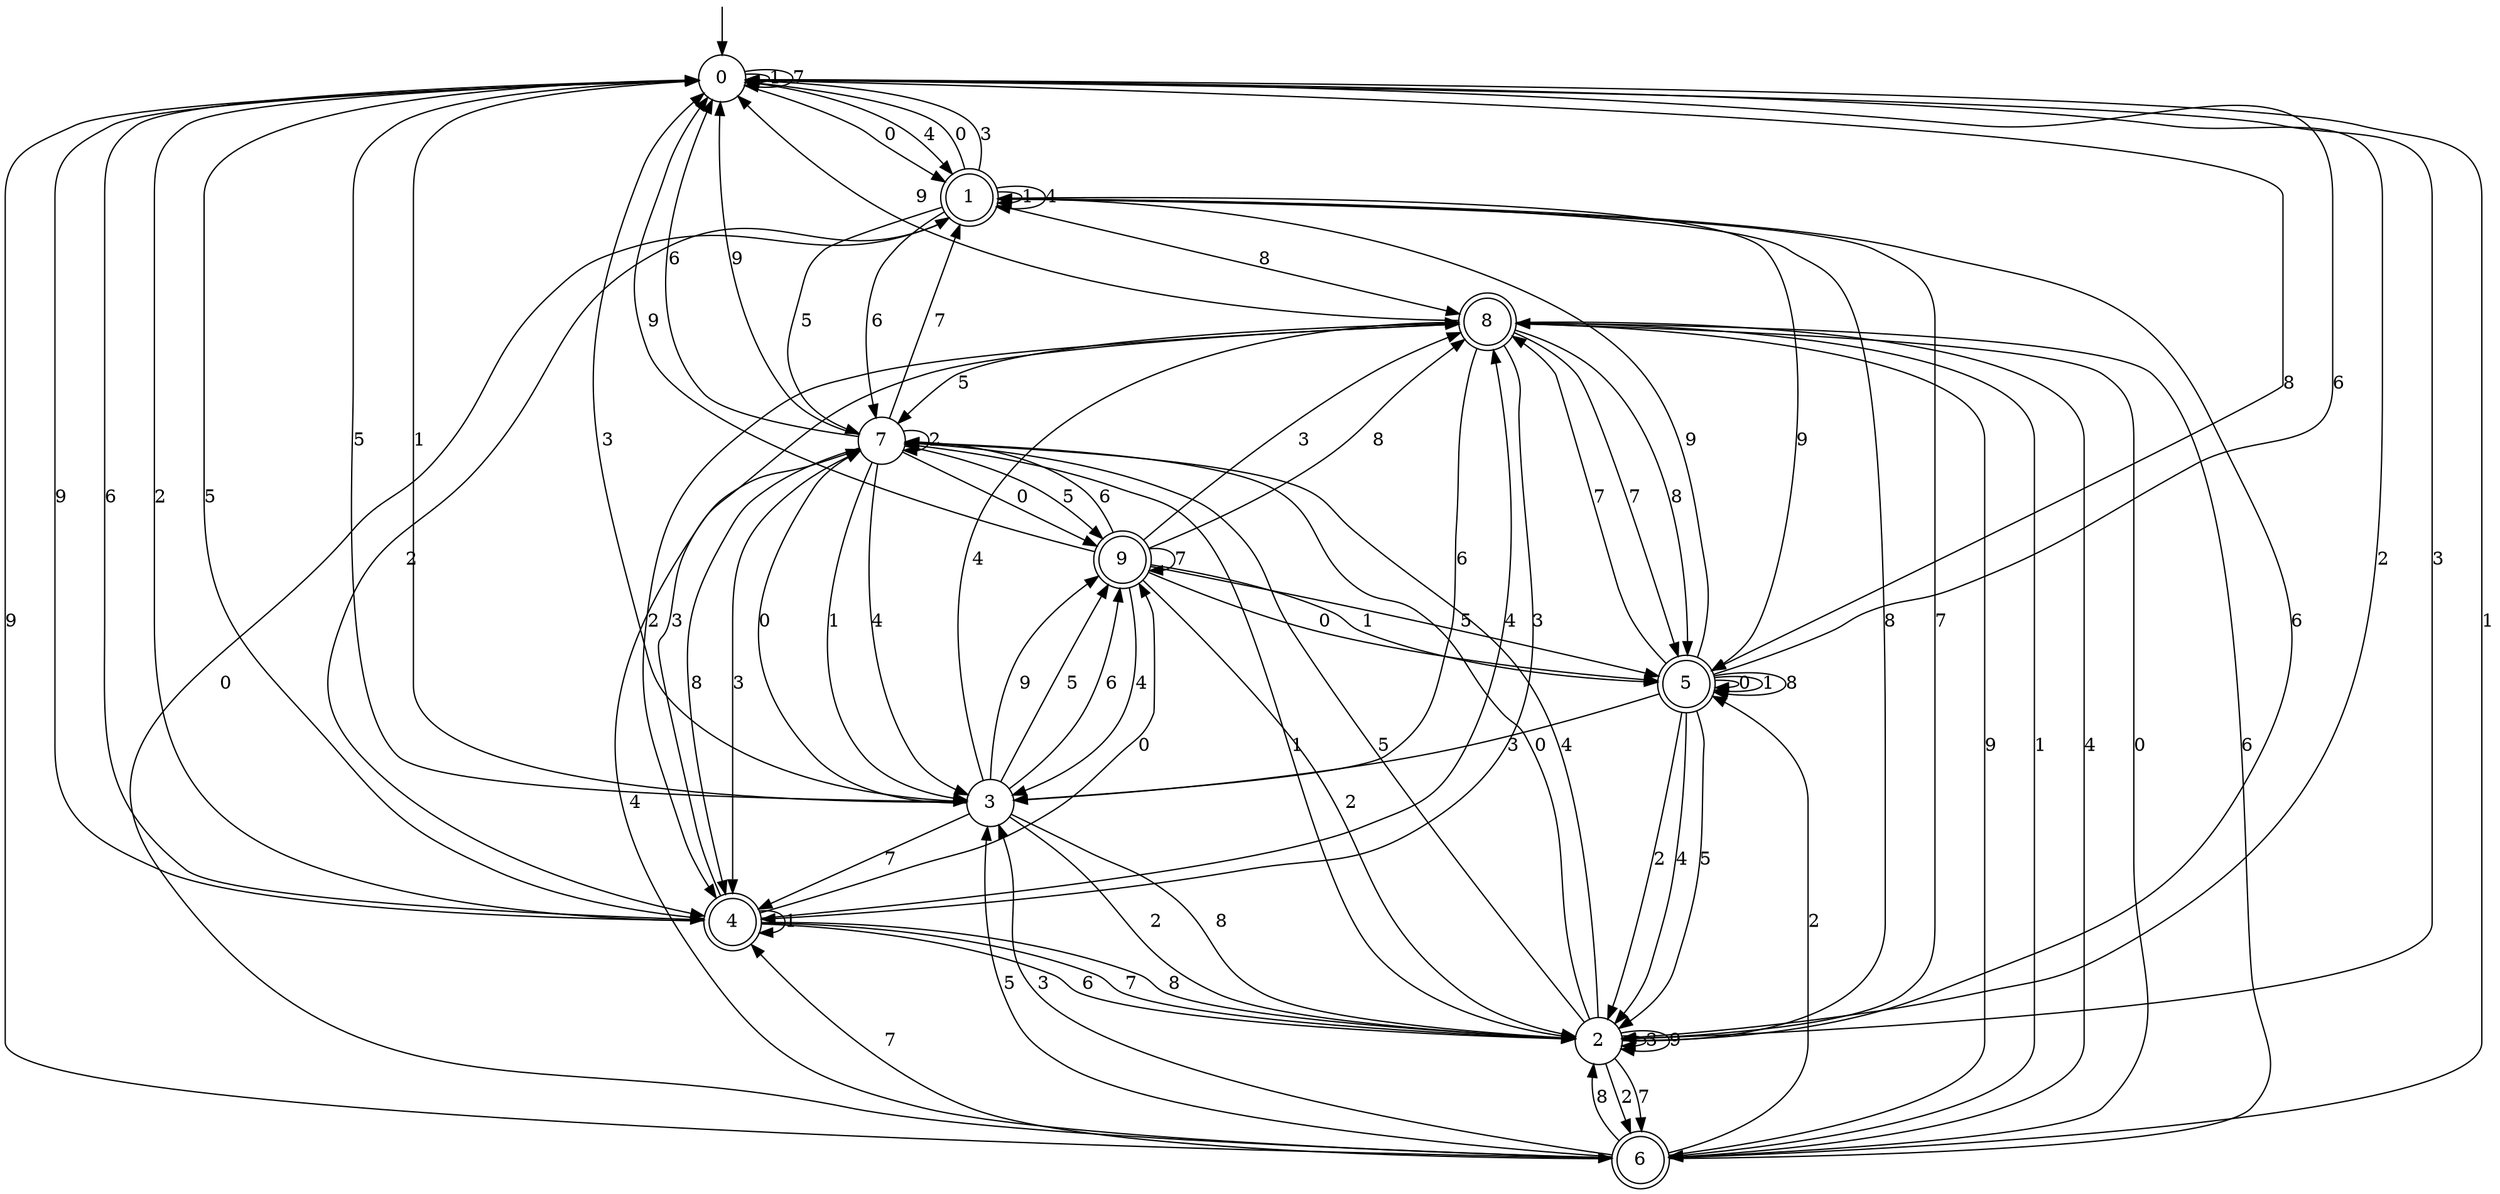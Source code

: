 digraph g {

	s0 [shape="circle" label="0"];
	s1 [shape="doublecircle" label="1"];
	s2 [shape="circle" label="2"];
	s3 [shape="circle" label="3"];
	s4 [shape="doublecircle" label="4"];
	s5 [shape="doublecircle" label="5"];
	s6 [shape="doublecircle" label="6"];
	s7 [shape="circle" label="7"];
	s8 [shape="doublecircle" label="8"];
	s9 [shape="doublecircle" label="9"];
	s0 -> s1 [label="0"];
	s0 -> s0 [label="1"];
	s0 -> s2 [label="2"];
	s0 -> s2 [label="3"];
	s0 -> s1 [label="4"];
	s0 -> s3 [label="5"];
	s0 -> s4 [label="6"];
	s0 -> s0 [label="7"];
	s0 -> s5 [label="8"];
	s0 -> s6 [label="9"];
	s1 -> s0 [label="0"];
	s1 -> s1 [label="1"];
	s1 -> s4 [label="2"];
	s1 -> s0 [label="3"];
	s1 -> s1 [label="4"];
	s1 -> s7 [label="5"];
	s1 -> s7 [label="6"];
	s1 -> s2 [label="7"];
	s1 -> s8 [label="8"];
	s1 -> s5 [label="9"];
	s2 -> s7 [label="0"];
	s2 -> s7 [label="1"];
	s2 -> s6 [label="2"];
	s2 -> s2 [label="3"];
	s2 -> s7 [label="4"];
	s2 -> s7 [label="5"];
	s2 -> s1 [label="6"];
	s2 -> s6 [label="7"];
	s2 -> s1 [label="8"];
	s2 -> s2 [label="9"];
	s3 -> s7 [label="0"];
	s3 -> s0 [label="1"];
	s3 -> s2 [label="2"];
	s3 -> s0 [label="3"];
	s3 -> s8 [label="4"];
	s3 -> s9 [label="5"];
	s3 -> s9 [label="6"];
	s3 -> s4 [label="7"];
	s3 -> s2 [label="8"];
	s3 -> s9 [label="9"];
	s4 -> s9 [label="0"];
	s4 -> s4 [label="1"];
	s4 -> s0 [label="2"];
	s4 -> s8 [label="3"];
	s4 -> s8 [label="4"];
	s4 -> s0 [label="5"];
	s4 -> s2 [label="6"];
	s4 -> s2 [label="7"];
	s4 -> s2 [label="8"];
	s4 -> s0 [label="9"];
	s5 -> s5 [label="0"];
	s5 -> s5 [label="1"];
	s5 -> s2 [label="2"];
	s5 -> s3 [label="3"];
	s5 -> s2 [label="4"];
	s5 -> s2 [label="5"];
	s5 -> s0 [label="6"];
	s5 -> s8 [label="7"];
	s5 -> s5 [label="8"];
	s5 -> s1 [label="9"];
	s6 -> s1 [label="0"];
	s6 -> s0 [label="1"];
	s6 -> s5 [label="2"];
	s6 -> s3 [label="3"];
	s6 -> s7 [label="4"];
	s6 -> s3 [label="5"];
	s6 -> s8 [label="6"];
	s6 -> s4 [label="7"];
	s6 -> s2 [label="8"];
	s6 -> s8 [label="9"];
	s7 -> s9 [label="0"];
	s7 -> s3 [label="1"];
	s7 -> s7 [label="2"];
	s7 -> s4 [label="3"];
	s7 -> s3 [label="4"];
	s7 -> s9 [label="5"];
	s7 -> s0 [label="6"];
	s7 -> s1 [label="7"];
	s7 -> s4 [label="8"];
	s7 -> s0 [label="9"];
	s8 -> s6 [label="0"];
	s8 -> s6 [label="1"];
	s8 -> s4 [label="2"];
	s8 -> s4 [label="3"];
	s8 -> s6 [label="4"];
	s8 -> s7 [label="5"];
	s8 -> s3 [label="6"];
	s8 -> s5 [label="7"];
	s8 -> s5 [label="8"];
	s8 -> s0 [label="9"];
	s9 -> s5 [label="0"];
	s9 -> s5 [label="1"];
	s9 -> s2 [label="2"];
	s9 -> s8 [label="3"];
	s9 -> s3 [label="4"];
	s9 -> s5 [label="5"];
	s9 -> s7 [label="6"];
	s9 -> s9 [label="7"];
	s9 -> s8 [label="8"];
	s9 -> s0 [label="9"];

__start0 [label="" shape="none" width="0" height="0"];
__start0 -> s0;

}
